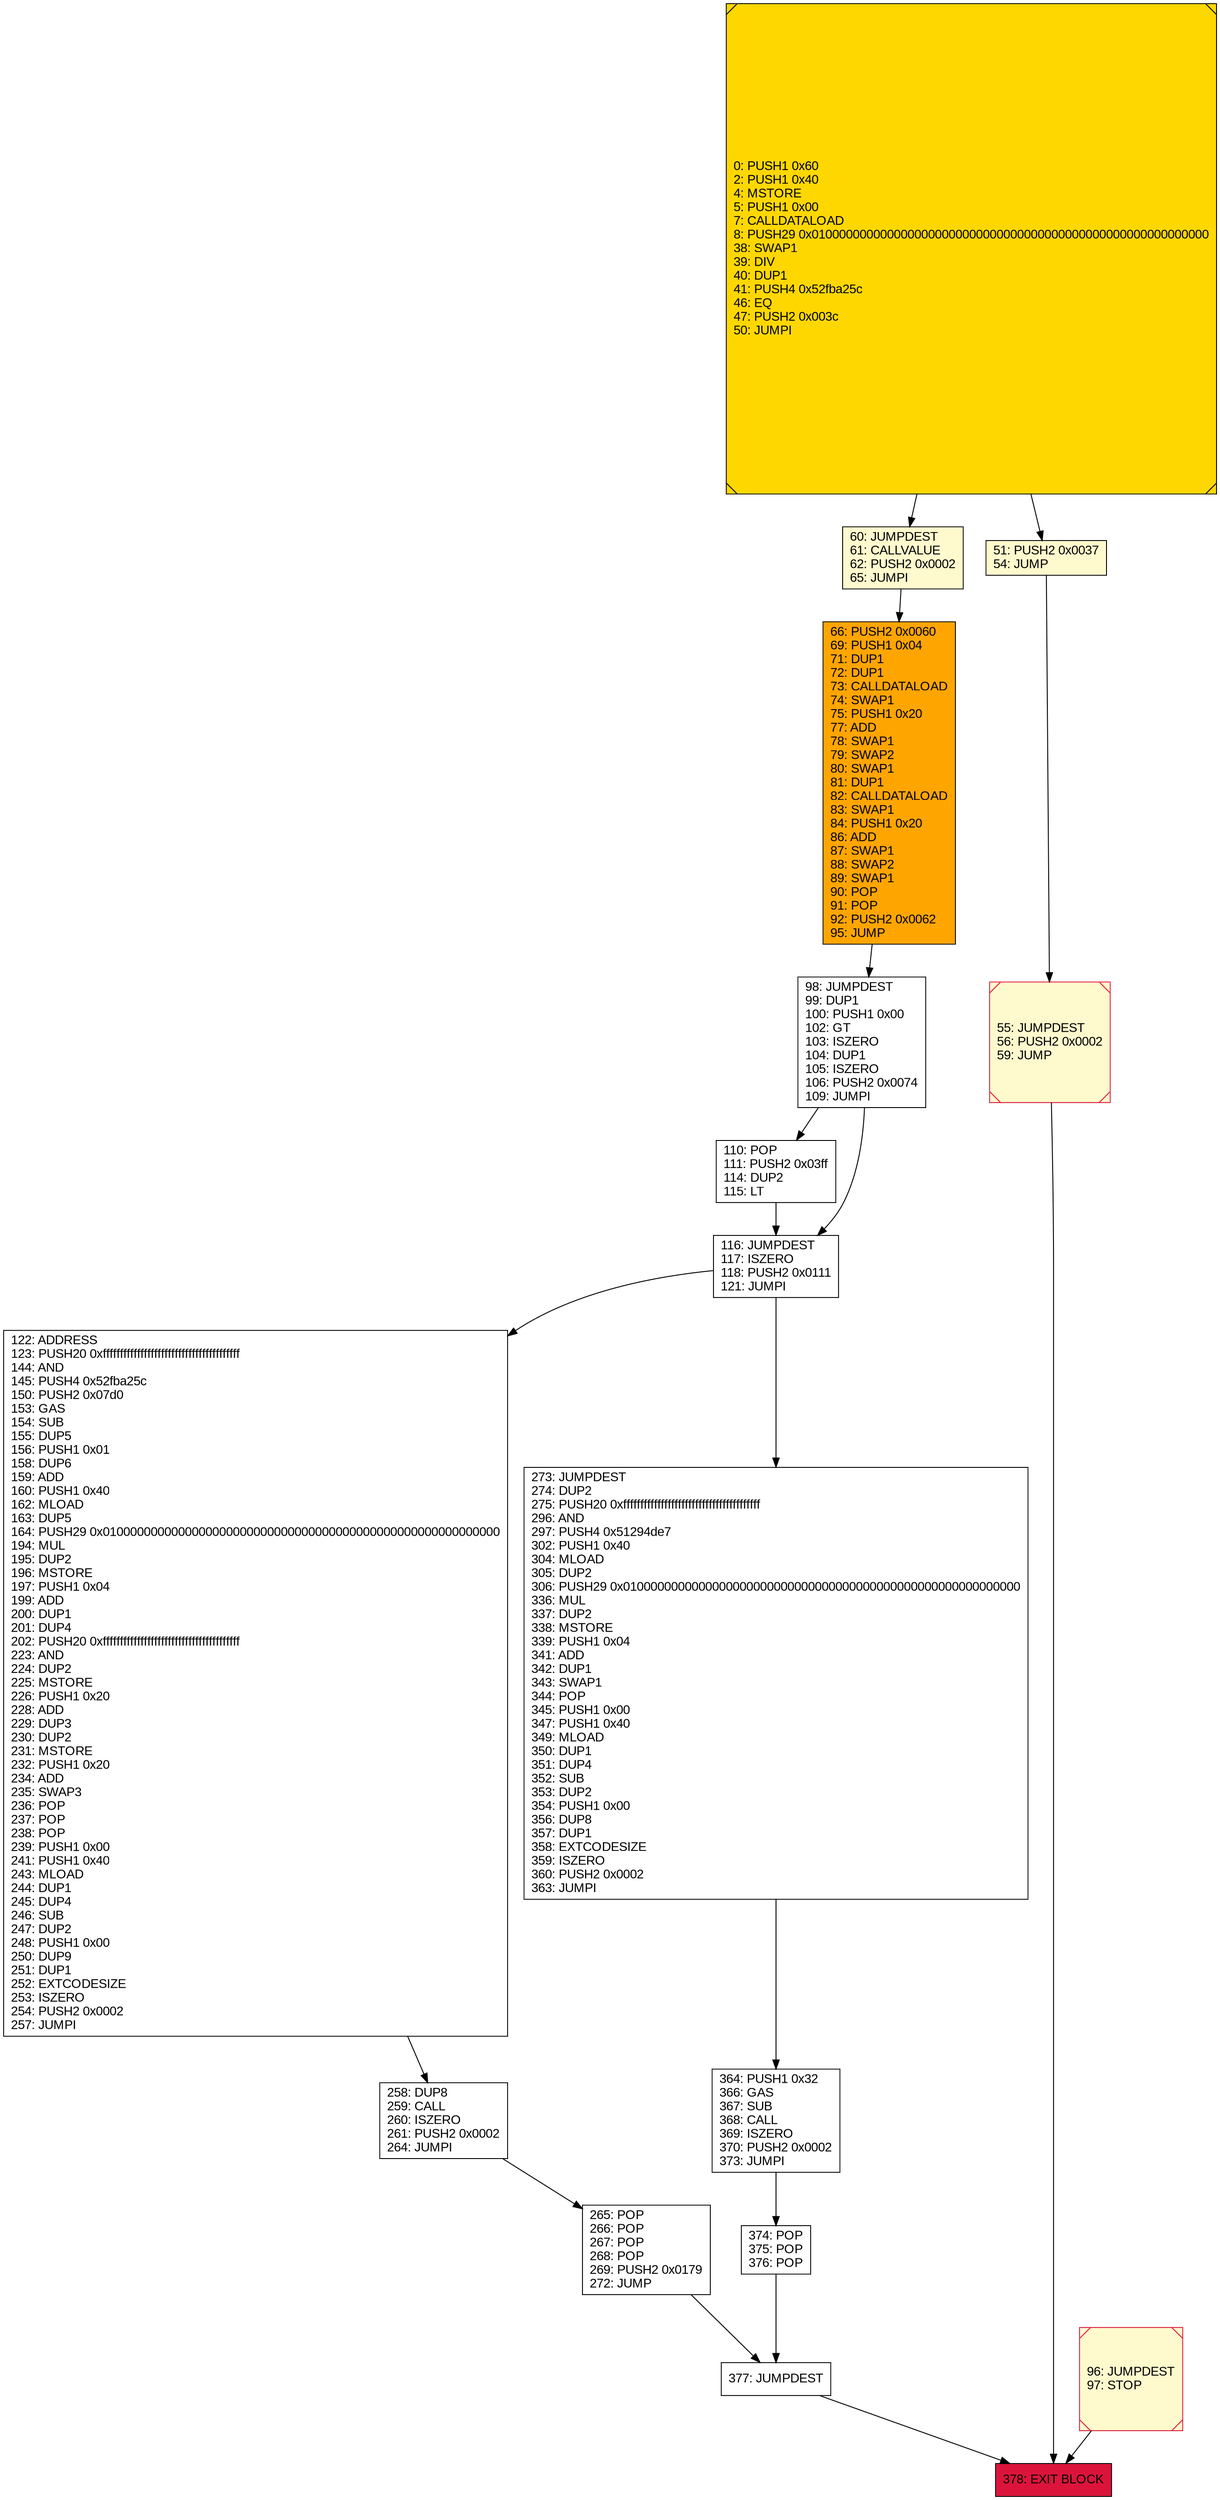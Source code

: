 digraph G {
bgcolor=transparent rankdir=UD;
node [shape=box style=filled color=black fillcolor=white fontname=arial fontcolor=black];
60 [label="60: JUMPDEST\l61: CALLVALUE\l62: PUSH2 0x0002\l65: JUMPI\l" fillcolor=lemonchiffon ];
110 [label="110: POP\l111: PUSH2 0x03ff\l114: DUP2\l115: LT\l" ];
122 [label="122: ADDRESS\l123: PUSH20 0xffffffffffffffffffffffffffffffffffffffff\l144: AND\l145: PUSH4 0x52fba25c\l150: PUSH2 0x07d0\l153: GAS\l154: SUB\l155: DUP5\l156: PUSH1 0x01\l158: DUP6\l159: ADD\l160: PUSH1 0x40\l162: MLOAD\l163: DUP5\l164: PUSH29 0x0100000000000000000000000000000000000000000000000000000000\l194: MUL\l195: DUP2\l196: MSTORE\l197: PUSH1 0x04\l199: ADD\l200: DUP1\l201: DUP4\l202: PUSH20 0xffffffffffffffffffffffffffffffffffffffff\l223: AND\l224: DUP2\l225: MSTORE\l226: PUSH1 0x20\l228: ADD\l229: DUP3\l230: DUP2\l231: MSTORE\l232: PUSH1 0x20\l234: ADD\l235: SWAP3\l236: POP\l237: POP\l238: POP\l239: PUSH1 0x00\l241: PUSH1 0x40\l243: MLOAD\l244: DUP1\l245: DUP4\l246: SUB\l247: DUP2\l248: PUSH1 0x00\l250: DUP9\l251: DUP1\l252: EXTCODESIZE\l253: ISZERO\l254: PUSH2 0x0002\l257: JUMPI\l" ];
51 [label="51: PUSH2 0x0037\l54: JUMP\l" fillcolor=lemonchiffon ];
55 [label="55: JUMPDEST\l56: PUSH2 0x0002\l59: JUMP\l" fillcolor=lemonchiffon shape=Msquare color=crimson ];
265 [label="265: POP\l266: POP\l267: POP\l268: POP\l269: PUSH2 0x0179\l272: JUMP\l" ];
258 [label="258: DUP8\l259: CALL\l260: ISZERO\l261: PUSH2 0x0002\l264: JUMPI\l" ];
374 [label="374: POP\l375: POP\l376: POP\l" ];
0 [label="0: PUSH1 0x60\l2: PUSH1 0x40\l4: MSTORE\l5: PUSH1 0x00\l7: CALLDATALOAD\l8: PUSH29 0x0100000000000000000000000000000000000000000000000000000000\l38: SWAP1\l39: DIV\l40: DUP1\l41: PUSH4 0x52fba25c\l46: EQ\l47: PUSH2 0x003c\l50: JUMPI\l" fillcolor=lemonchiffon shape=Msquare fillcolor=gold ];
66 [label="66: PUSH2 0x0060\l69: PUSH1 0x04\l71: DUP1\l72: DUP1\l73: CALLDATALOAD\l74: SWAP1\l75: PUSH1 0x20\l77: ADD\l78: SWAP1\l79: SWAP2\l80: SWAP1\l81: DUP1\l82: CALLDATALOAD\l83: SWAP1\l84: PUSH1 0x20\l86: ADD\l87: SWAP1\l88: SWAP2\l89: SWAP1\l90: POP\l91: POP\l92: PUSH2 0x0062\l95: JUMP\l" fillcolor=orange ];
116 [label="116: JUMPDEST\l117: ISZERO\l118: PUSH2 0x0111\l121: JUMPI\l" ];
98 [label="98: JUMPDEST\l99: DUP1\l100: PUSH1 0x00\l102: GT\l103: ISZERO\l104: DUP1\l105: ISZERO\l106: PUSH2 0x0074\l109: JUMPI\l" ];
364 [label="364: PUSH1 0x32\l366: GAS\l367: SUB\l368: CALL\l369: ISZERO\l370: PUSH2 0x0002\l373: JUMPI\l" ];
378 [label="378: JUMPDEST\l379: POP\l380: POP\l381: JUMP\l" ];
96 [label="96: JUMPDEST\l97: STOP\l" fillcolor=lemonchiffon shape=Msquare color=crimson ];
377 [label="377: JUMPDEST\l" ];
378 [label="378: EXIT BLOCK\l" fillcolor=crimson ];
273 [label="273: JUMPDEST\l274: DUP2\l275: PUSH20 0xffffffffffffffffffffffffffffffffffffffff\l296: AND\l297: PUSH4 0x51294de7\l302: PUSH1 0x40\l304: MLOAD\l305: DUP2\l306: PUSH29 0x0100000000000000000000000000000000000000000000000000000000\l336: MUL\l337: DUP2\l338: MSTORE\l339: PUSH1 0x04\l341: ADD\l342: DUP1\l343: SWAP1\l344: POP\l345: PUSH1 0x00\l347: PUSH1 0x40\l349: MLOAD\l350: DUP1\l351: DUP4\l352: SUB\l353: DUP2\l354: PUSH1 0x00\l356: DUP8\l357: DUP1\l358: EXTCODESIZE\l359: ISZERO\l360: PUSH2 0x0002\l363: JUMPI\l" ];
51 -> 55;
258 -> 265;
66 -> 98;
98 -> 116;
377 -> 378;
364 -> 374;
98 -> 110;
0 -> 60;
60 -> 66;
0 -> 51;
122 -> 258;
96 -> 378;
116 -> 122;
110 -> 116;
273 -> 364;
116 -> 273;
265 -> 377;
55 -> 378;
374 -> 377;
}